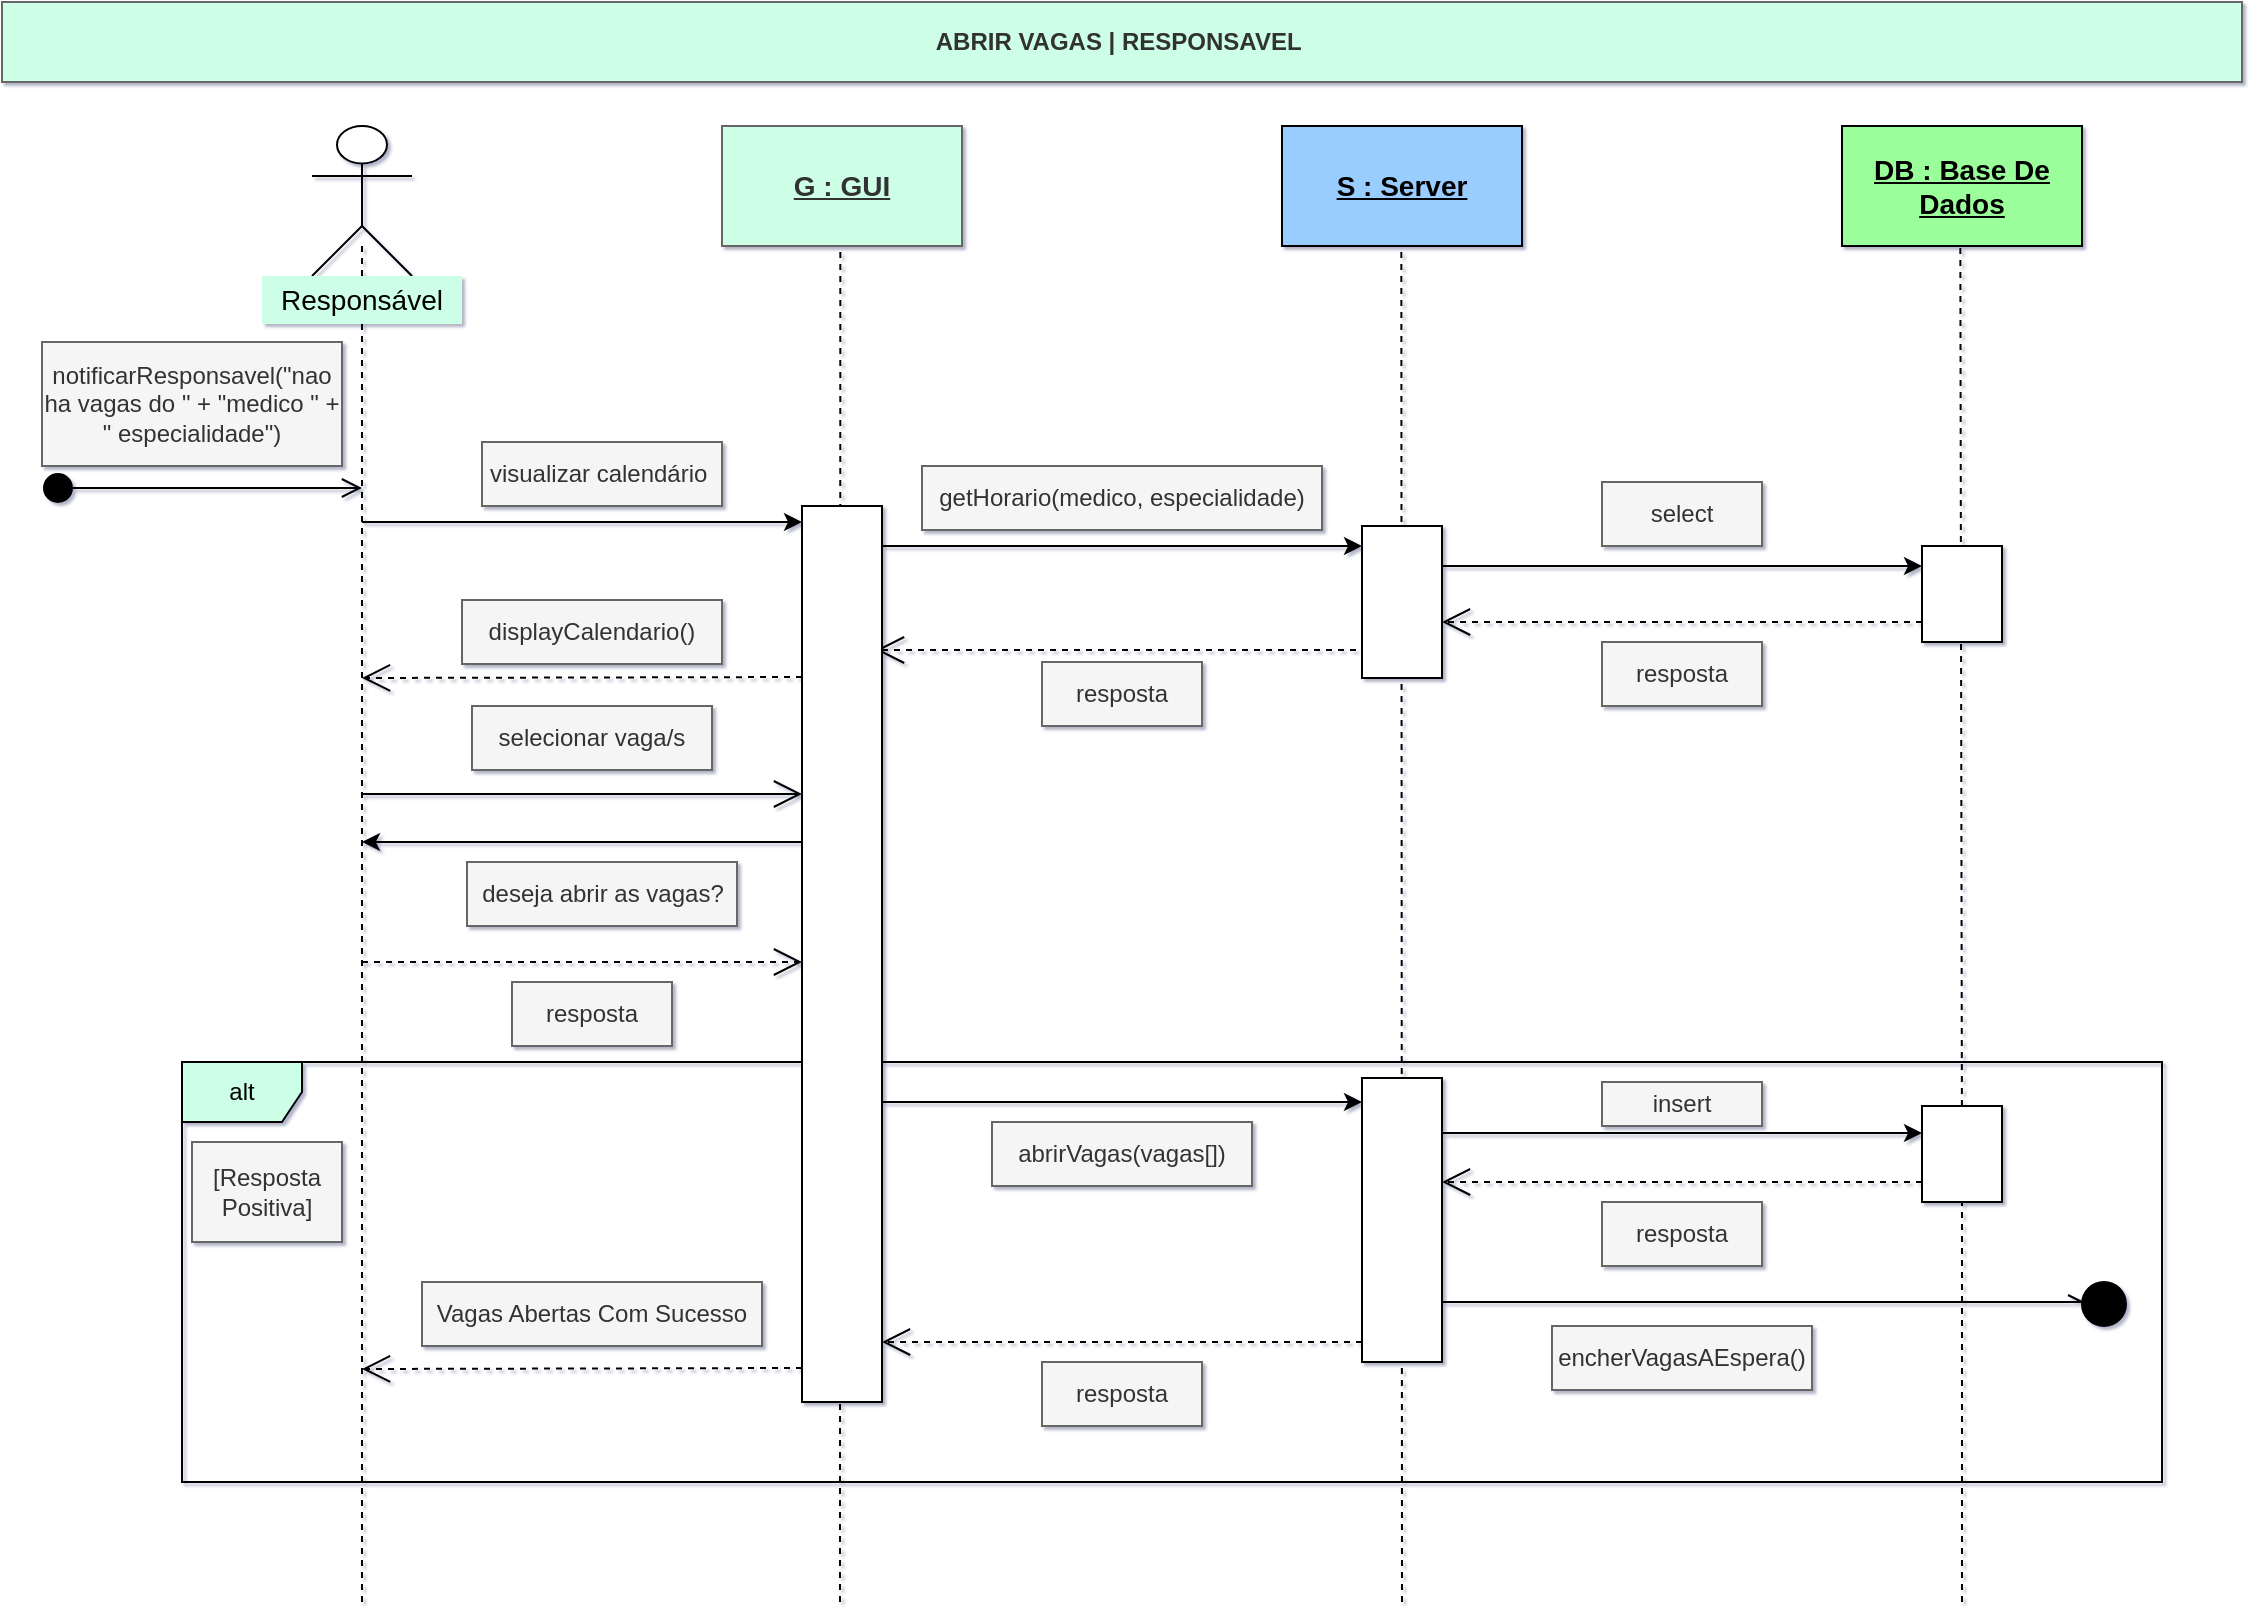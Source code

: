 <mxfile version="14.2.7" type="device"><diagram id="AsH_5SjAXSJHShSrWKoF" name="Page-1"><mxGraphModel dx="1038" dy="491" grid="1" gridSize="10" guides="1" tooltips="1" connect="0" arrows="1" fold="1" page="1" pageScale="1" pageWidth="1169" pageHeight="827" math="0" shadow="1"><root><mxCell id="0"/><mxCell id="1" parent="0"/><mxCell id="k4quQTJO9UUup8iMMsl3-45" value="alt" style="shape=umlFrame;whiteSpace=wrap;html=1;fillColor=#CDFFE7;" vertex="1" parent="1"><mxGeometry x="90" y="530" width="990" height="210" as="geometry"/></mxCell><mxCell id="yt4L-jeNNCaIfQfXymkX-6" value="&lt;b&gt;ABRIR VAGAS | RESPONSAVEL&amp;nbsp;&lt;/b&gt;" style="text;html=1;align=center;verticalAlign=middle;whiteSpace=wrap;rounded=0;strokeColor=#666666;fontColor=#333333;fillColor=#CDFFE7;" parent="1" vertex="1"><mxGeometry width="1120" height="40" as="geometry"/></mxCell><mxCell id="tvffZK_oMYYl_4dd8lyw-2" value="&lt;span style=&quot;font-size: 14px&quot;&gt;&lt;b&gt;BaseDeDados&lt;/b&gt;&lt;/span&gt;" style="rounded=0;whiteSpace=wrap;html=1;fillColor=#9AFF9A;" parent="1" vertex="1"><mxGeometry x="920" y="62" width="120" height="60" as="geometry"/></mxCell><mxCell id="tvffZK_oMYYl_4dd8lyw-3" value="" style="endArrow=none;dashed=1;html=1;rounded=1;" parent="1" edge="1" source="tvffZK_oMYYl_4dd8lyw-6"><mxGeometry width="50" height="50" relative="1" as="geometry"><mxPoint x="180" y="960" as="sourcePoint"/><mxPoint x="180" y="122" as="targetPoint"/></mxGeometry></mxCell><mxCell id="tvffZK_oMYYl_4dd8lyw-10" value="&lt;font style=&quot;font-size: 14px&quot;&gt;&lt;u&gt;&lt;b&gt;G : GUI&lt;/b&gt;&lt;/u&gt;&lt;/font&gt;" style="rounded=0;whiteSpace=wrap;html=1;strokeColor=#666666;fontColor=#333333;fillColor=#CDFFE7;" parent="1" vertex="1"><mxGeometry x="360" y="62" width="120" height="60" as="geometry"/></mxCell><mxCell id="tvffZK_oMYYl_4dd8lyw-107" value="notificarResponsavel(&quot;nao ha vagas do &quot; + &quot;medico &quot; + &quot; especialidade&quot;)" style="text;html=1;strokeColor=#666666;align=center;verticalAlign=middle;whiteSpace=wrap;rounded=0;fillColor=#f5f5f5;fontColor=#333333;" parent="1" vertex="1"><mxGeometry x="20" y="170" width="150" height="62" as="geometry"/></mxCell><mxCell id="W52ST7gWvC9Ii1twbOVq-3" value="" style="shape=umlActor;verticalLabelPosition=bottom;verticalAlign=top;html=1;outlineConnect=0;" parent="1" vertex="1"><mxGeometry x="155" y="62" width="50" height="75" as="geometry"/></mxCell><mxCell id="W52ST7gWvC9Ii1twbOVq-111" value="" style="endArrow=none;dashed=1;html=1;rounded=1;" parent="1" edge="1"><mxGeometry width="50" height="50" relative="1" as="geometry"><mxPoint x="419" y="800" as="sourcePoint"/><mxPoint x="419.17" y="122" as="targetPoint"/></mxGeometry></mxCell><mxCell id="W52ST7gWvC9Ii1twbOVq-113" value="" style="endArrow=none;dashed=1;html=1;rounded=1;" parent="1" edge="1" source="k4quQTJO9UUup8iMMsl3-43"><mxGeometry width="50" height="50" relative="1" as="geometry"><mxPoint x="979" y="960" as="sourcePoint"/><mxPoint x="979.17" y="122" as="targetPoint"/></mxGeometry></mxCell><mxCell id="tvffZK_oMYYl_4dd8lyw-1" value="&lt;font style=&quot;font-size: 14px&quot;&gt;Server&lt;/font&gt;" style="rounded=0;whiteSpace=wrap;html=1;fillColor=#9ACDFF;" parent="1" vertex="1"><mxGeometry x="640" y="62" width="120" height="60" as="geometry"/></mxCell><mxCell id="MuDrdXo7HU2EbAYio5Re-1" value="&lt;font style=&quot;font-size: 14px&quot;&gt;&lt;b&gt;&lt;u&gt;S : Server&lt;/u&gt;&lt;/b&gt;&lt;/font&gt;" style="rounded=0;whiteSpace=wrap;html=1;fillColor=#9ACDFF;" parent="1" vertex="1"><mxGeometry x="640" y="62" width="120" height="60" as="geometry"/></mxCell><mxCell id="MuDrdXo7HU2EbAYio5Re-2" value="&lt;span style=&quot;font-size: 14px&quot;&gt;&lt;b&gt;&lt;u&gt;DB : Base De Dados&lt;/u&gt;&lt;/b&gt;&lt;/span&gt;" style="rounded=0;whiteSpace=wrap;html=1;fillColor=#9AFF9A;" parent="1" vertex="1"><mxGeometry x="920" y="62" width="120" height="60" as="geometry"/></mxCell><mxCell id="k4quQTJO9UUup8iMMsl3-1" value="" style="endArrow=none;dashed=1;html=1;rounded=1;" edge="1" parent="1"><mxGeometry width="50" height="50" relative="1" as="geometry"><mxPoint x="700" y="800" as="sourcePoint"/><mxPoint x="699.67" y="122" as="targetPoint"/></mxGeometry></mxCell><mxCell id="tvffZK_oMYYl_4dd8lyw-6" value="&lt;span style=&quot;font-size: 14px&quot;&gt;Responsável&lt;/span&gt;" style="text;html=1;align=center;verticalAlign=middle;whiteSpace=wrap;rounded=0;fillColor=#CDFFE7;" parent="1" vertex="1"><mxGeometry x="130" y="137" width="100" height="24" as="geometry"/></mxCell><mxCell id="k4quQTJO9UUup8iMMsl3-2" value="" style="endArrow=none;dashed=1;html=1;rounded=1;" edge="1" parent="1" target="tvffZK_oMYYl_4dd8lyw-6"><mxGeometry width="50" height="50" relative="1" as="geometry"><mxPoint x="180" y="800" as="sourcePoint"/><mxPoint x="180" y="122" as="targetPoint"/></mxGeometry></mxCell><mxCell id="k4quQTJO9UUup8iMMsl3-3" value="" style="html=1;verticalAlign=bottom;startArrow=circle;startFill=1;endArrow=open;startSize=6;endSize=8;" edge="1" parent="1"><mxGeometry x="0.25" width="80" relative="1" as="geometry"><mxPoint x="20" y="243" as="sourcePoint"/><mxPoint x="180" y="243" as="targetPoint"/><mxPoint as="offset"/></mxGeometry></mxCell><mxCell id="k4quQTJO9UUup8iMMsl3-4" value="" style="endArrow=classic;html=1;" edge="1" parent="1"><mxGeometry width="50" height="50" relative="1" as="geometry"><mxPoint x="180" y="260" as="sourcePoint"/><mxPoint x="400" y="260" as="targetPoint"/></mxGeometry></mxCell><mxCell id="k4quQTJO9UUup8iMMsl3-5" value="visualizar calendário&amp;nbsp;" style="text;html=1;strokeColor=#666666;align=center;verticalAlign=middle;whiteSpace=wrap;rounded=0;fillColor=#f5f5f5;fontColor=#333333;" vertex="1" parent="1"><mxGeometry x="240" y="220" width="120" height="32" as="geometry"/></mxCell><mxCell id="k4quQTJO9UUup8iMMsl3-7" value="" style="endArrow=classic;html=1;" edge="1" parent="1"><mxGeometry width="50" height="50" relative="1" as="geometry"><mxPoint x="440" y="272" as="sourcePoint"/><mxPoint x="680" y="272" as="targetPoint"/></mxGeometry></mxCell><mxCell id="k4quQTJO9UUup8iMMsl3-8" value="getHorario(medico, especialidade)" style="text;html=1;strokeColor=#666666;align=center;verticalAlign=middle;whiteSpace=wrap;rounded=0;fillColor=#f5f5f5;fontColor=#333333;" vertex="1" parent="1"><mxGeometry x="460" y="232" width="200" height="32" as="geometry"/></mxCell><mxCell id="k4quQTJO9UUup8iMMsl3-9" value="" style="endArrow=classic;html=1;" edge="1" parent="1"><mxGeometry width="50" height="50" relative="1" as="geometry"><mxPoint x="720" y="282" as="sourcePoint"/><mxPoint x="960" y="282" as="targetPoint"/></mxGeometry></mxCell><mxCell id="k4quQTJO9UUup8iMMsl3-10" value="select" style="text;html=1;strokeColor=#666666;align=center;verticalAlign=middle;whiteSpace=wrap;rounded=0;fillColor=#f5f5f5;fontColor=#333333;" vertex="1" parent="1"><mxGeometry x="800" y="240" width="80" height="32" as="geometry"/></mxCell><mxCell id="k4quQTJO9UUup8iMMsl3-11" value="" style="endArrow=open;endFill=1;endSize=12;html=1;dashed=1;" edge="1" parent="1"><mxGeometry width="160" relative="1" as="geometry"><mxPoint x="960" y="310" as="sourcePoint"/><mxPoint x="720" y="310" as="targetPoint"/></mxGeometry></mxCell><mxCell id="k4quQTJO9UUup8iMMsl3-12" value="resposta" style="text;html=1;strokeColor=#666666;align=center;verticalAlign=middle;whiteSpace=wrap;rounded=0;fillColor=#f5f5f5;fontColor=#333333;" vertex="1" parent="1"><mxGeometry x="800" y="320" width="80" height="32" as="geometry"/></mxCell><mxCell id="k4quQTJO9UUup8iMMsl3-13" value="" style="endArrow=open;endFill=1;endSize=12;html=1;dashed=1;" edge="1" parent="1"><mxGeometry width="160" relative="1" as="geometry"><mxPoint x="677" y="324" as="sourcePoint"/><mxPoint x="437" y="324" as="targetPoint"/></mxGeometry></mxCell><mxCell id="k4quQTJO9UUup8iMMsl3-14" value="resposta" style="text;html=1;strokeColor=#666666;align=center;verticalAlign=middle;whiteSpace=wrap;rounded=0;fillColor=#f5f5f5;fontColor=#333333;" vertex="1" parent="1"><mxGeometry x="520" y="330" width="80" height="32" as="geometry"/></mxCell><mxCell id="k4quQTJO9UUup8iMMsl3-15" value="" style="endArrow=open;endFill=1;endSize=12;html=1;dashed=1;" edge="1" parent="1"><mxGeometry width="160" relative="1" as="geometry"><mxPoint x="400" y="337.5" as="sourcePoint"/><mxPoint x="180" y="338" as="targetPoint"/></mxGeometry></mxCell><mxCell id="k4quQTJO9UUup8iMMsl3-16" value="displayCalendario()" style="text;html=1;strokeColor=#666666;align=center;verticalAlign=middle;whiteSpace=wrap;rounded=0;fillColor=#f5f5f5;fontColor=#333333;" vertex="1" parent="1"><mxGeometry x="230" y="299" width="130" height="32" as="geometry"/></mxCell><mxCell id="k4quQTJO9UUup8iMMsl3-17" value="" style="endArrow=open;endFill=1;endSize=12;html=1;" edge="1" parent="1"><mxGeometry width="160" relative="1" as="geometry"><mxPoint x="180" y="396" as="sourcePoint"/><mxPoint x="400" y="396" as="targetPoint"/></mxGeometry></mxCell><mxCell id="k4quQTJO9UUup8iMMsl3-18" value="selecionar vaga/s" style="text;html=1;strokeColor=#666666;align=center;verticalAlign=middle;whiteSpace=wrap;rounded=0;fillColor=#f5f5f5;fontColor=#333333;" vertex="1" parent="1"><mxGeometry x="235" y="352" width="120" height="32" as="geometry"/></mxCell><mxCell id="k4quQTJO9UUup8iMMsl3-20" value="" style="endArrow=classic;html=1;" edge="1" parent="1"><mxGeometry width="50" height="50" relative="1" as="geometry"><mxPoint x="400" y="420" as="sourcePoint"/><mxPoint x="180" y="420" as="targetPoint"/></mxGeometry></mxCell><mxCell id="k4quQTJO9UUup8iMMsl3-21" value="deseja abrir as vagas?" style="text;html=1;strokeColor=#666666;align=center;verticalAlign=middle;whiteSpace=wrap;rounded=0;fillColor=#f5f5f5;fontColor=#333333;" vertex="1" parent="1"><mxGeometry x="232.5" y="430" width="135" height="32" as="geometry"/></mxCell><mxCell id="k4quQTJO9UUup8iMMsl3-22" value="" style="endArrow=open;endFill=1;endSize=12;html=1;dashed=1;" edge="1" parent="1"><mxGeometry width="160" relative="1" as="geometry"><mxPoint x="180" y="480" as="sourcePoint"/><mxPoint x="400" y="480" as="targetPoint"/></mxGeometry></mxCell><mxCell id="k4quQTJO9UUup8iMMsl3-23" value="resposta" style="text;html=1;strokeColor=#666666;align=center;verticalAlign=middle;whiteSpace=wrap;rounded=0;fillColor=#f5f5f5;fontColor=#333333;" vertex="1" parent="1"><mxGeometry x="255" y="490" width="80" height="32" as="geometry"/></mxCell><mxCell id="k4quQTJO9UUup8iMMsl3-24" value="" style="endArrow=classic;html=1;" edge="1" parent="1"><mxGeometry width="50" height="50" relative="1" as="geometry"><mxPoint x="440" y="550" as="sourcePoint"/><mxPoint x="680" y="550" as="targetPoint"/></mxGeometry></mxCell><mxCell id="k4quQTJO9UUup8iMMsl3-25" value="abrirVagas(vagas[])" style="text;html=1;strokeColor=#666666;align=center;verticalAlign=middle;whiteSpace=wrap;rounded=0;fillColor=#f5f5f5;fontColor=#333333;" vertex="1" parent="1"><mxGeometry x="495" y="560" width="130" height="32" as="geometry"/></mxCell><mxCell id="k4quQTJO9UUup8iMMsl3-26" value="" style="endArrow=classic;html=1;" edge="1" parent="1"><mxGeometry width="50" height="50" relative="1" as="geometry"><mxPoint x="720" y="565.5" as="sourcePoint"/><mxPoint x="960" y="565.5" as="targetPoint"/></mxGeometry></mxCell><mxCell id="k4quQTJO9UUup8iMMsl3-27" value="insert" style="text;html=1;strokeColor=#666666;align=center;verticalAlign=middle;whiteSpace=wrap;rounded=0;fillColor=#f5f5f5;fontColor=#333333;" vertex="1" parent="1"><mxGeometry x="800" y="540" width="80" height="22" as="geometry"/></mxCell><mxCell id="k4quQTJO9UUup8iMMsl3-28" value="" style="endArrow=open;endFill=1;endSize=12;html=1;dashed=1;" edge="1" parent="1"><mxGeometry width="160" relative="1" as="geometry"><mxPoint x="960" y="590" as="sourcePoint"/><mxPoint x="720" y="590" as="targetPoint"/></mxGeometry></mxCell><mxCell id="k4quQTJO9UUup8iMMsl3-29" value="resposta" style="text;html=1;strokeColor=#666666;align=center;verticalAlign=middle;whiteSpace=wrap;rounded=0;fillColor=#f5f5f5;fontColor=#333333;" vertex="1" parent="1"><mxGeometry x="800" y="600" width="80" height="32" as="geometry"/></mxCell><mxCell id="k4quQTJO9UUup8iMMsl3-31" value="" style="endArrow=openAsync;html=1;endFill=0;" edge="1" parent="1"><mxGeometry width="50" height="50" relative="1" as="geometry"><mxPoint x="720" y="650" as="sourcePoint"/><mxPoint x="1040" y="650" as="targetPoint"/></mxGeometry></mxCell><mxCell id="k4quQTJO9UUup8iMMsl3-32" value="" style="ellipse;whiteSpace=wrap;html=1;aspect=fixed;fillColor=#000000;" vertex="1" parent="1"><mxGeometry x="1040" y="640" width="22" height="22" as="geometry"/></mxCell><mxCell id="k4quQTJO9UUup8iMMsl3-33" value="encherVagasAEspera()" style="text;html=1;strokeColor=#666666;align=center;verticalAlign=middle;whiteSpace=wrap;rounded=0;fillColor=#f5f5f5;fontColor=#333333;" vertex="1" parent="1"><mxGeometry x="775" y="662" width="130" height="32" as="geometry"/></mxCell><mxCell id="k4quQTJO9UUup8iMMsl3-34" value="" style="endArrow=open;endFill=1;endSize=12;html=1;dashed=1;" edge="1" parent="1"><mxGeometry width="160" relative="1" as="geometry"><mxPoint x="680" y="670" as="sourcePoint"/><mxPoint x="440" y="670" as="targetPoint"/></mxGeometry></mxCell><mxCell id="k4quQTJO9UUup8iMMsl3-35" value="resposta" style="text;html=1;strokeColor=#666666;align=center;verticalAlign=middle;whiteSpace=wrap;rounded=0;fillColor=#f5f5f5;fontColor=#333333;" vertex="1" parent="1"><mxGeometry x="520" y="680" width="80" height="32" as="geometry"/></mxCell><mxCell id="k4quQTJO9UUup8iMMsl3-37" value="" style="endArrow=open;endFill=1;endSize=12;html=1;dashed=1;" edge="1" parent="1"><mxGeometry width="160" relative="1" as="geometry"><mxPoint x="400" y="683" as="sourcePoint"/><mxPoint x="180" y="683.5" as="targetPoint"/></mxGeometry></mxCell><mxCell id="k4quQTJO9UUup8iMMsl3-38" value="Vagas Abertas Com Sucesso" style="text;html=1;strokeColor=#666666;align=center;verticalAlign=middle;whiteSpace=wrap;rounded=0;fillColor=#f5f5f5;fontColor=#333333;" vertex="1" parent="1"><mxGeometry x="210" y="640" width="170" height="32" as="geometry"/></mxCell><mxCell id="k4quQTJO9UUup8iMMsl3-39" value="" style="rounded=0;whiteSpace=wrap;html=1;" vertex="1" parent="1"><mxGeometry x="400" y="252" width="40" height="448" as="geometry"/></mxCell><mxCell id="k4quQTJO9UUup8iMMsl3-40" value="" style="rounded=0;whiteSpace=wrap;html=1;" vertex="1" parent="1"><mxGeometry x="680" y="262" width="40" height="76" as="geometry"/></mxCell><mxCell id="k4quQTJO9UUup8iMMsl3-41" value="" style="rounded=0;whiteSpace=wrap;html=1;" vertex="1" parent="1"><mxGeometry x="680" y="538" width="40" height="142" as="geometry"/></mxCell><mxCell id="k4quQTJO9UUup8iMMsl3-42" value="" style="rounded=0;whiteSpace=wrap;html=1;" vertex="1" parent="1"><mxGeometry x="960" y="272" width="40" height="48" as="geometry"/></mxCell><mxCell id="k4quQTJO9UUup8iMMsl3-43" value="" style="rounded=0;whiteSpace=wrap;html=1;" vertex="1" parent="1"><mxGeometry x="960" y="552" width="40" height="48" as="geometry"/></mxCell><mxCell id="k4quQTJO9UUup8iMMsl3-44" value="" style="endArrow=none;dashed=1;html=1;rounded=1;" edge="1" parent="1" target="k4quQTJO9UUup8iMMsl3-43"><mxGeometry width="50" height="50" relative="1" as="geometry"><mxPoint x="980" y="800" as="sourcePoint"/><mxPoint x="979.17" y="122" as="targetPoint"/></mxGeometry></mxCell><mxCell id="k4quQTJO9UUup8iMMsl3-46" value="[Resposta Positiva]" style="text;html=1;strokeColor=#666666;align=center;verticalAlign=middle;whiteSpace=wrap;rounded=0;fillColor=#f5f5f5;fontColor=#333333;" vertex="1" parent="1"><mxGeometry x="95" y="570" width="75" height="50" as="geometry"/></mxCell></root></mxGraphModel></diagram></mxfile>